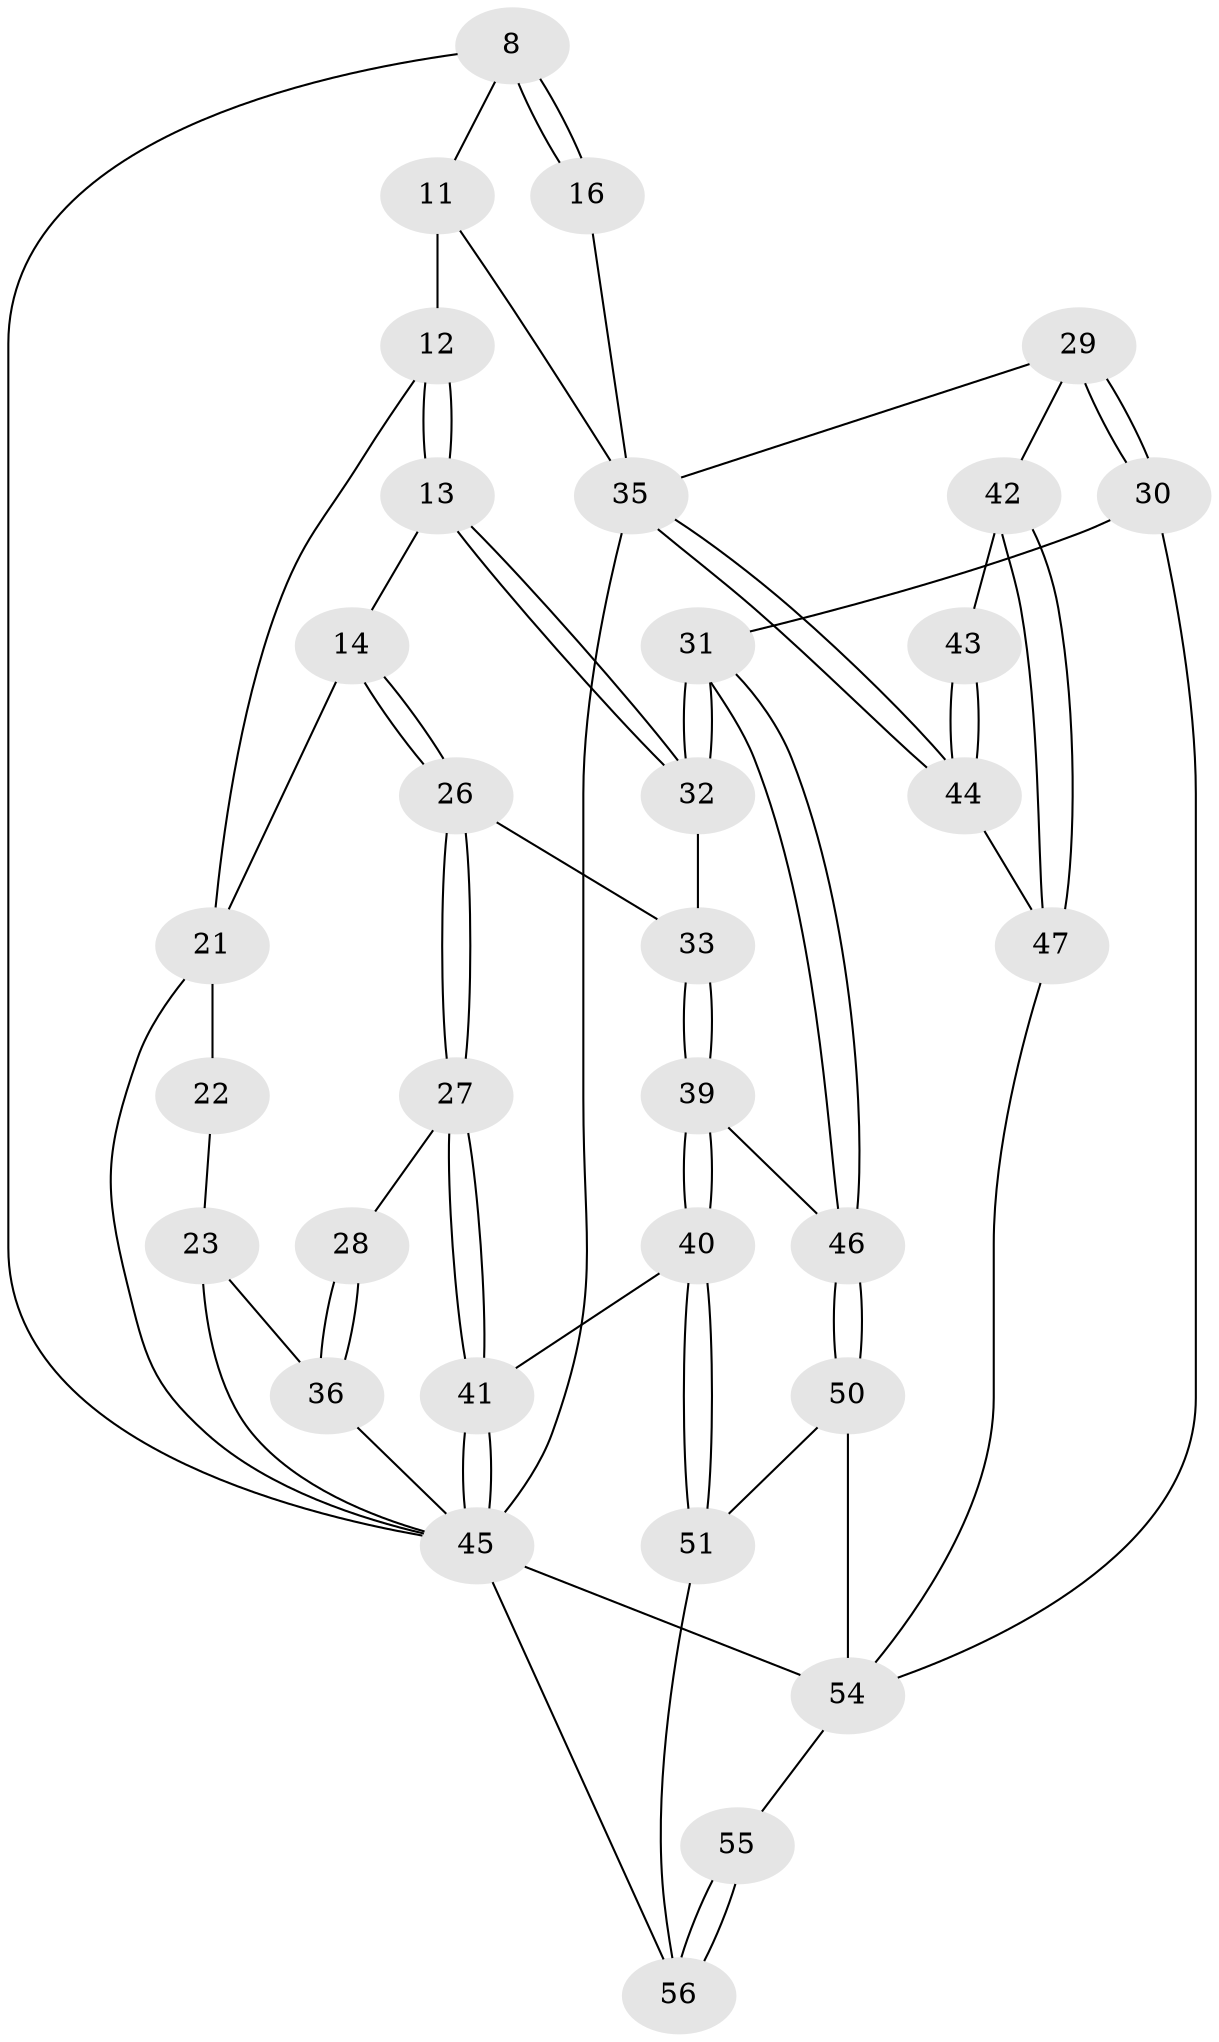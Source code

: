 // original degree distribution, {3: 0.08928571428571429, 6: 0.25, 5: 0.48214285714285715, 4: 0.17857142857142858}
// Generated by graph-tools (version 1.1) at 2025/05/03/04/25 22:05:12]
// undirected, 33 vertices, 71 edges
graph export_dot {
graph [start="1"]
  node [color=gray90,style=filled];
  8 [pos="+0.8294084291489757+0.09161767169581196",super="+1+2"];
  11 [pos="+0.7057003537836948+0.2308844755346829",super="+10+9"];
  12 [pos="+0.624690589587966+0.2479445857681891",super="+6"];
  13 [pos="+0.4929615246539244+0.2973635850483459"];
  14 [pos="+0.3849019588735721+0.2117087364122187"];
  16 [pos="+1+0"];
  21 [pos="+0.2906947773871997+0.1680447212503763",super="+15+4"];
  22 [pos="+0.12562105231912093+0.10772156149168478"];
  23 [pos="+0+0.07699250333422397"];
  26 [pos="+0.20556208149241376+0.5028308498578972"];
  27 [pos="+0.13829140643718302+0.5307577374792707"];
  28 [pos="+0.10501792520875439+0.5159251185503515"];
  29 [pos="+0.7619302485130149+0.5335086499420608"];
  30 [pos="+0.5819294236157905+0.5166743426773601"];
  31 [pos="+0.5361219132776603+0.4860435181294899"];
  32 [pos="+0.5142189228022171+0.44804663240164655"];
  33 [pos="+0.3476609809855393+0.5293012426606661"];
  35 [pos="+1+0.6854697195719867",super="+20+17"];
  36 [pos="+0+0.5364357977627794",super="+25"];
  39 [pos="+0.28176537376477717+0.6567644643372602"];
  40 [pos="+0.27244155407863263+0.668304379321677"];
  41 [pos="+0.20561062447865572+0.661343137699929"];
  42 [pos="+0.8010035924715446+0.5619097842330447"];
  43 [pos="+0.9133986808136093+0.5275490641245086"];
  44 [pos="+0.9919322548989125+0.7107327946147292"];
  45 [pos="+0.1743145339102858+0.7063369207619263",super="+37+38"];
  46 [pos="+0.4758433885714661+0.6052059361426497"];
  47 [pos="+0.8400923353445774+0.7684227984097497"];
  50 [pos="+0.4363182281721282+0.7283406880284007"];
  51 [pos="+0.37342060475594285+0.7782230088391067"];
  54 [pos="+0.7377524050197805+1",super="+49"];
  55 [pos="+0.5397300781058612+1"];
  56 [pos="+0+1",super="+53+52"];
  8 -- 16 [weight=2];
  8 -- 16;
  8 -- 45 [weight=2];
  8 -- 11;
  11 -- 12 [weight=2];
  11 -- 35 [weight=2];
  12 -- 13;
  12 -- 13;
  12 -- 21;
  13 -- 14;
  13 -- 32;
  13 -- 32;
  14 -- 26;
  14 -- 26;
  14 -- 21;
  16 -- 35;
  21 -- 22 [weight=2];
  21 -- 45;
  22 -- 23;
  23 -- 36;
  23 -- 45;
  26 -- 27;
  26 -- 27;
  26 -- 33;
  27 -- 28;
  27 -- 41;
  27 -- 41;
  28 -- 36 [weight=2];
  28 -- 36;
  29 -- 30;
  29 -- 30;
  29 -- 42;
  29 -- 35;
  30 -- 31;
  30 -- 54;
  31 -- 32;
  31 -- 32;
  31 -- 46;
  31 -- 46;
  32 -- 33;
  33 -- 39;
  33 -- 39;
  35 -- 44;
  35 -- 44;
  35 -- 45;
  36 -- 45;
  39 -- 40;
  39 -- 40;
  39 -- 46;
  40 -- 41;
  40 -- 51;
  40 -- 51;
  41 -- 45;
  41 -- 45;
  42 -- 43;
  42 -- 47;
  42 -- 47;
  43 -- 44;
  43 -- 44;
  44 -- 47;
  45 -- 56 [weight=2];
  45 -- 54;
  46 -- 50;
  46 -- 50;
  47 -- 54;
  50 -- 51;
  50 -- 54;
  51 -- 56;
  54 -- 55;
  55 -- 56 [weight=2];
  55 -- 56;
}
